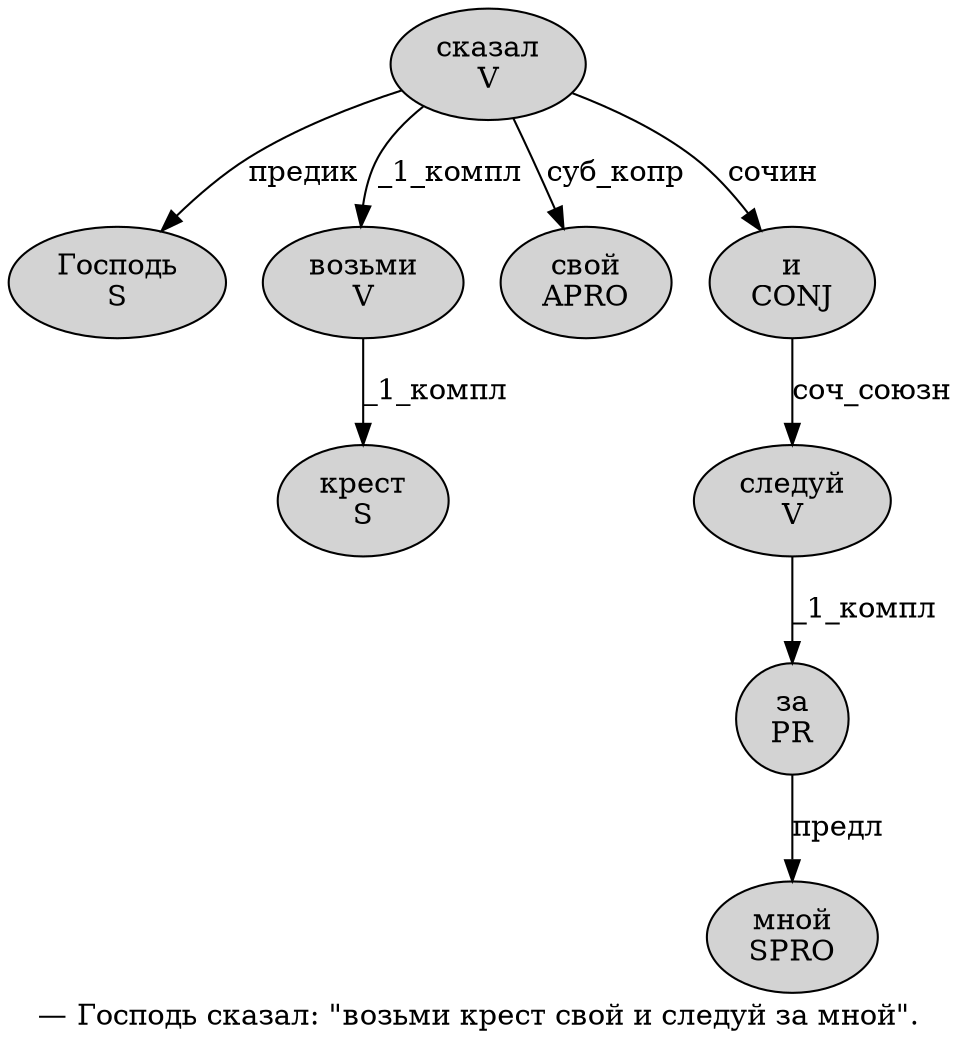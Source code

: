 digraph SENTENCE_646 {
	graph [label="— Господь сказал: \"возьми крест свой и следуй за мной\"."]
	node [style=filled]
		1 [label="Господь
S" color="" fillcolor=lightgray penwidth=1 shape=ellipse]
		2 [label="сказал
V" color="" fillcolor=lightgray penwidth=1 shape=ellipse]
		5 [label="возьми
V" color="" fillcolor=lightgray penwidth=1 shape=ellipse]
		6 [label="крест
S" color="" fillcolor=lightgray penwidth=1 shape=ellipse]
		7 [label="свой
APRO" color="" fillcolor=lightgray penwidth=1 shape=ellipse]
		8 [label="и
CONJ" color="" fillcolor=lightgray penwidth=1 shape=ellipse]
		9 [label="следуй
V" color="" fillcolor=lightgray penwidth=1 shape=ellipse]
		10 [label="за
PR" color="" fillcolor=lightgray penwidth=1 shape=ellipse]
		11 [label="мной
SPRO" color="" fillcolor=lightgray penwidth=1 shape=ellipse]
			2 -> 1 [label="предик"]
			2 -> 5 [label="_1_компл"]
			2 -> 7 [label="суб_копр"]
			2 -> 8 [label="сочин"]
			5 -> 6 [label="_1_компл"]
			8 -> 9 [label="соч_союзн"]
			10 -> 11 [label="предл"]
			9 -> 10 [label="_1_компл"]
}